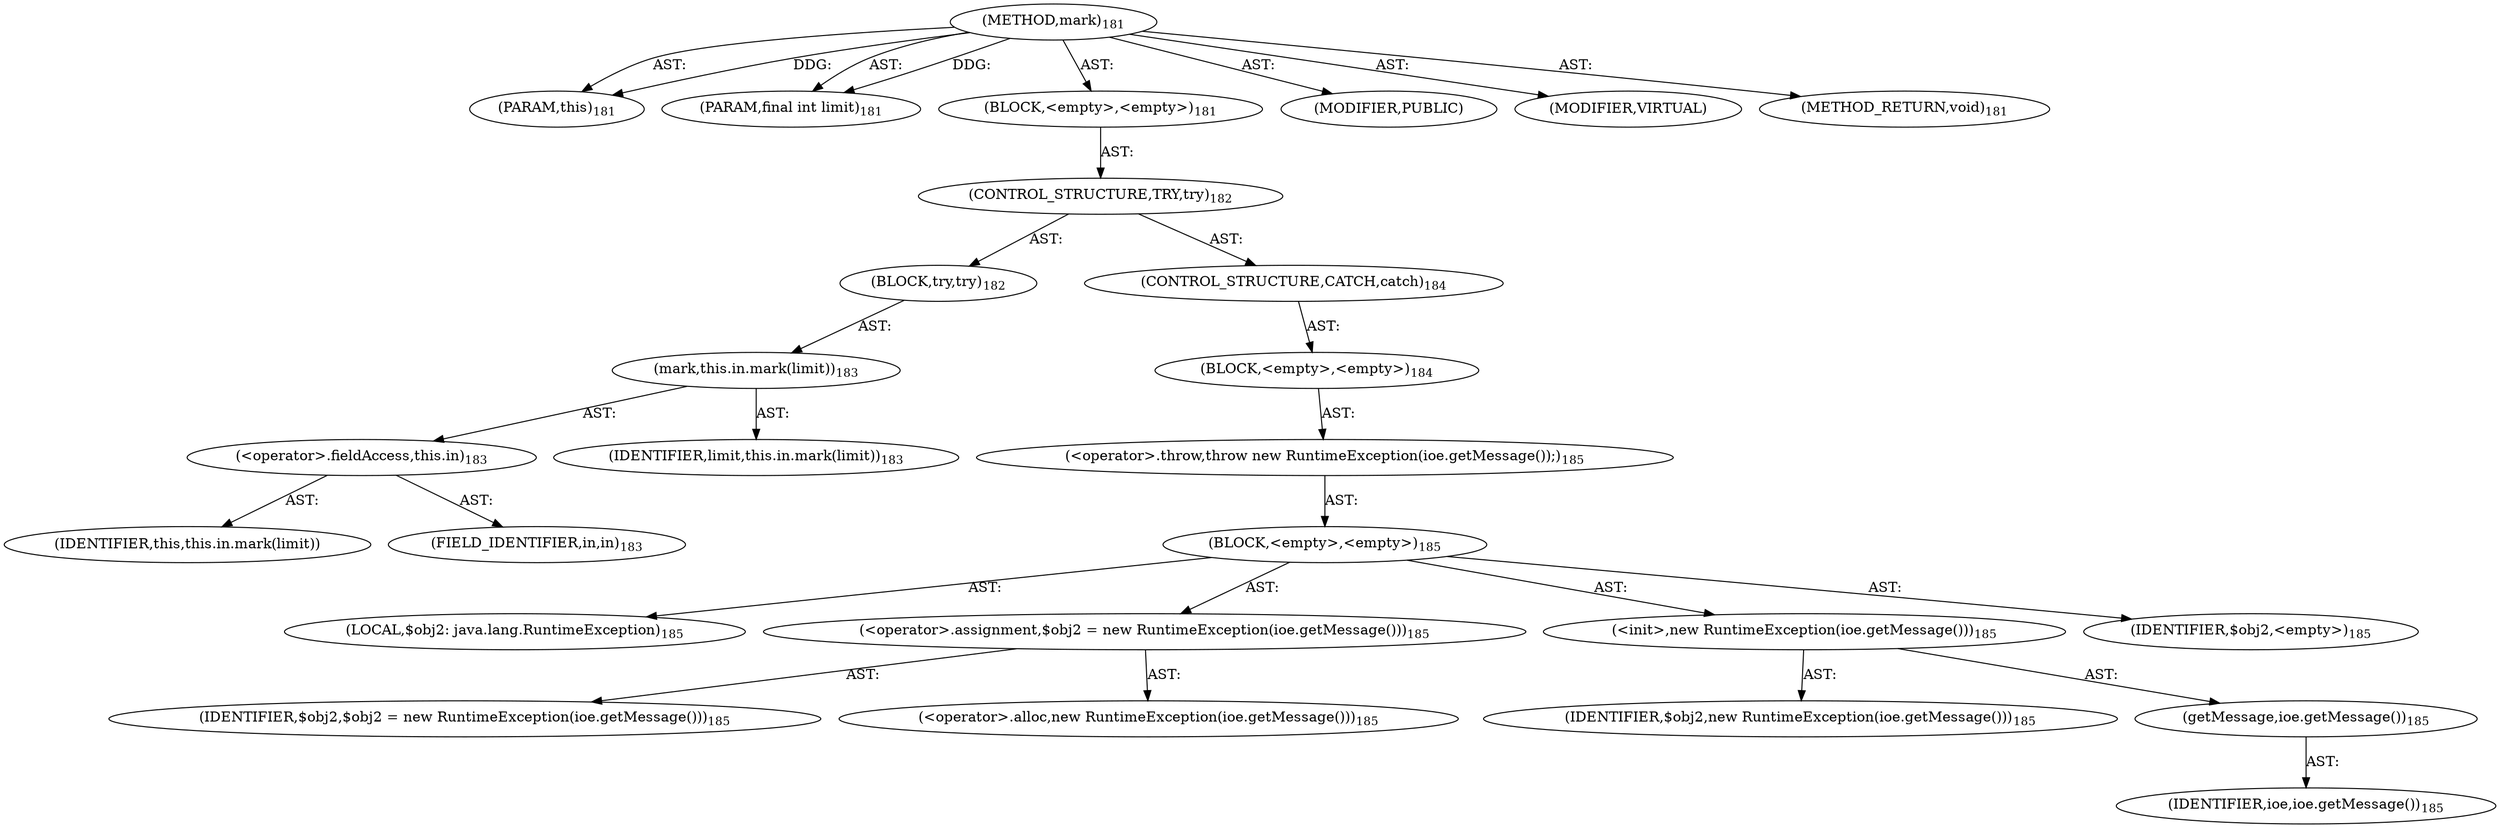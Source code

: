 digraph "mark" {  
"111669149700" [label = <(METHOD,mark)<SUB>181</SUB>> ]
"115964117002" [label = <(PARAM,this)<SUB>181</SUB>> ]
"115964117003" [label = <(PARAM,final int limit)<SUB>181</SUB>> ]
"25769803797" [label = <(BLOCK,&lt;empty&gt;,&lt;empty&gt;)<SUB>181</SUB>> ]
"47244640271" [label = <(CONTROL_STRUCTURE,TRY,try)<SUB>182</SUB>> ]
"25769803798" [label = <(BLOCK,try,try)<SUB>182</SUB>> ]
"30064771168" [label = <(mark,this.in.mark(limit))<SUB>183</SUB>> ]
"30064771169" [label = <(&lt;operator&gt;.fieldAccess,this.in)<SUB>183</SUB>> ]
"68719476805" [label = <(IDENTIFIER,this,this.in.mark(limit))> ]
"55834574884" [label = <(FIELD_IDENTIFIER,in,in)<SUB>183</SUB>> ]
"68719476806" [label = <(IDENTIFIER,limit,this.in.mark(limit))<SUB>183</SUB>> ]
"47244640272" [label = <(CONTROL_STRUCTURE,CATCH,catch)<SUB>184</SUB>> ]
"25769803799" [label = <(BLOCK,&lt;empty&gt;,&lt;empty&gt;)<SUB>184</SUB>> ]
"30064771170" [label = <(&lt;operator&gt;.throw,throw new RuntimeException(ioe.getMessage());)<SUB>185</SUB>> ]
"25769803800" [label = <(BLOCK,&lt;empty&gt;,&lt;empty&gt;)<SUB>185</SUB>> ]
"94489280519" [label = <(LOCAL,$obj2: java.lang.RuntimeException)<SUB>185</SUB>> ]
"30064771171" [label = <(&lt;operator&gt;.assignment,$obj2 = new RuntimeException(ioe.getMessage()))<SUB>185</SUB>> ]
"68719476807" [label = <(IDENTIFIER,$obj2,$obj2 = new RuntimeException(ioe.getMessage()))<SUB>185</SUB>> ]
"30064771172" [label = <(&lt;operator&gt;.alloc,new RuntimeException(ioe.getMessage()))<SUB>185</SUB>> ]
"30064771173" [label = <(&lt;init&gt;,new RuntimeException(ioe.getMessage()))<SUB>185</SUB>> ]
"68719476808" [label = <(IDENTIFIER,$obj2,new RuntimeException(ioe.getMessage()))<SUB>185</SUB>> ]
"30064771174" [label = <(getMessage,ioe.getMessage())<SUB>185</SUB>> ]
"68719476809" [label = <(IDENTIFIER,ioe,ioe.getMessage())<SUB>185</SUB>> ]
"68719476810" [label = <(IDENTIFIER,$obj2,&lt;empty&gt;)<SUB>185</SUB>> ]
"133143986188" [label = <(MODIFIER,PUBLIC)> ]
"133143986189" [label = <(MODIFIER,VIRTUAL)> ]
"128849018884" [label = <(METHOD_RETURN,void)<SUB>181</SUB>> ]
  "111669149700" -> "115964117002"  [ label = "AST: "] 
  "111669149700" -> "115964117003"  [ label = "AST: "] 
  "111669149700" -> "25769803797"  [ label = "AST: "] 
  "111669149700" -> "133143986188"  [ label = "AST: "] 
  "111669149700" -> "133143986189"  [ label = "AST: "] 
  "111669149700" -> "128849018884"  [ label = "AST: "] 
  "25769803797" -> "47244640271"  [ label = "AST: "] 
  "47244640271" -> "25769803798"  [ label = "AST: "] 
  "47244640271" -> "47244640272"  [ label = "AST: "] 
  "25769803798" -> "30064771168"  [ label = "AST: "] 
  "30064771168" -> "30064771169"  [ label = "AST: "] 
  "30064771168" -> "68719476806"  [ label = "AST: "] 
  "30064771169" -> "68719476805"  [ label = "AST: "] 
  "30064771169" -> "55834574884"  [ label = "AST: "] 
  "47244640272" -> "25769803799"  [ label = "AST: "] 
  "25769803799" -> "30064771170"  [ label = "AST: "] 
  "30064771170" -> "25769803800"  [ label = "AST: "] 
  "25769803800" -> "94489280519"  [ label = "AST: "] 
  "25769803800" -> "30064771171"  [ label = "AST: "] 
  "25769803800" -> "30064771173"  [ label = "AST: "] 
  "25769803800" -> "68719476810"  [ label = "AST: "] 
  "30064771171" -> "68719476807"  [ label = "AST: "] 
  "30064771171" -> "30064771172"  [ label = "AST: "] 
  "30064771173" -> "68719476808"  [ label = "AST: "] 
  "30064771173" -> "30064771174"  [ label = "AST: "] 
  "30064771174" -> "68719476809"  [ label = "AST: "] 
  "111669149700" -> "115964117002"  [ label = "DDG: "] 
  "111669149700" -> "115964117003"  [ label = "DDG: "] 
}
